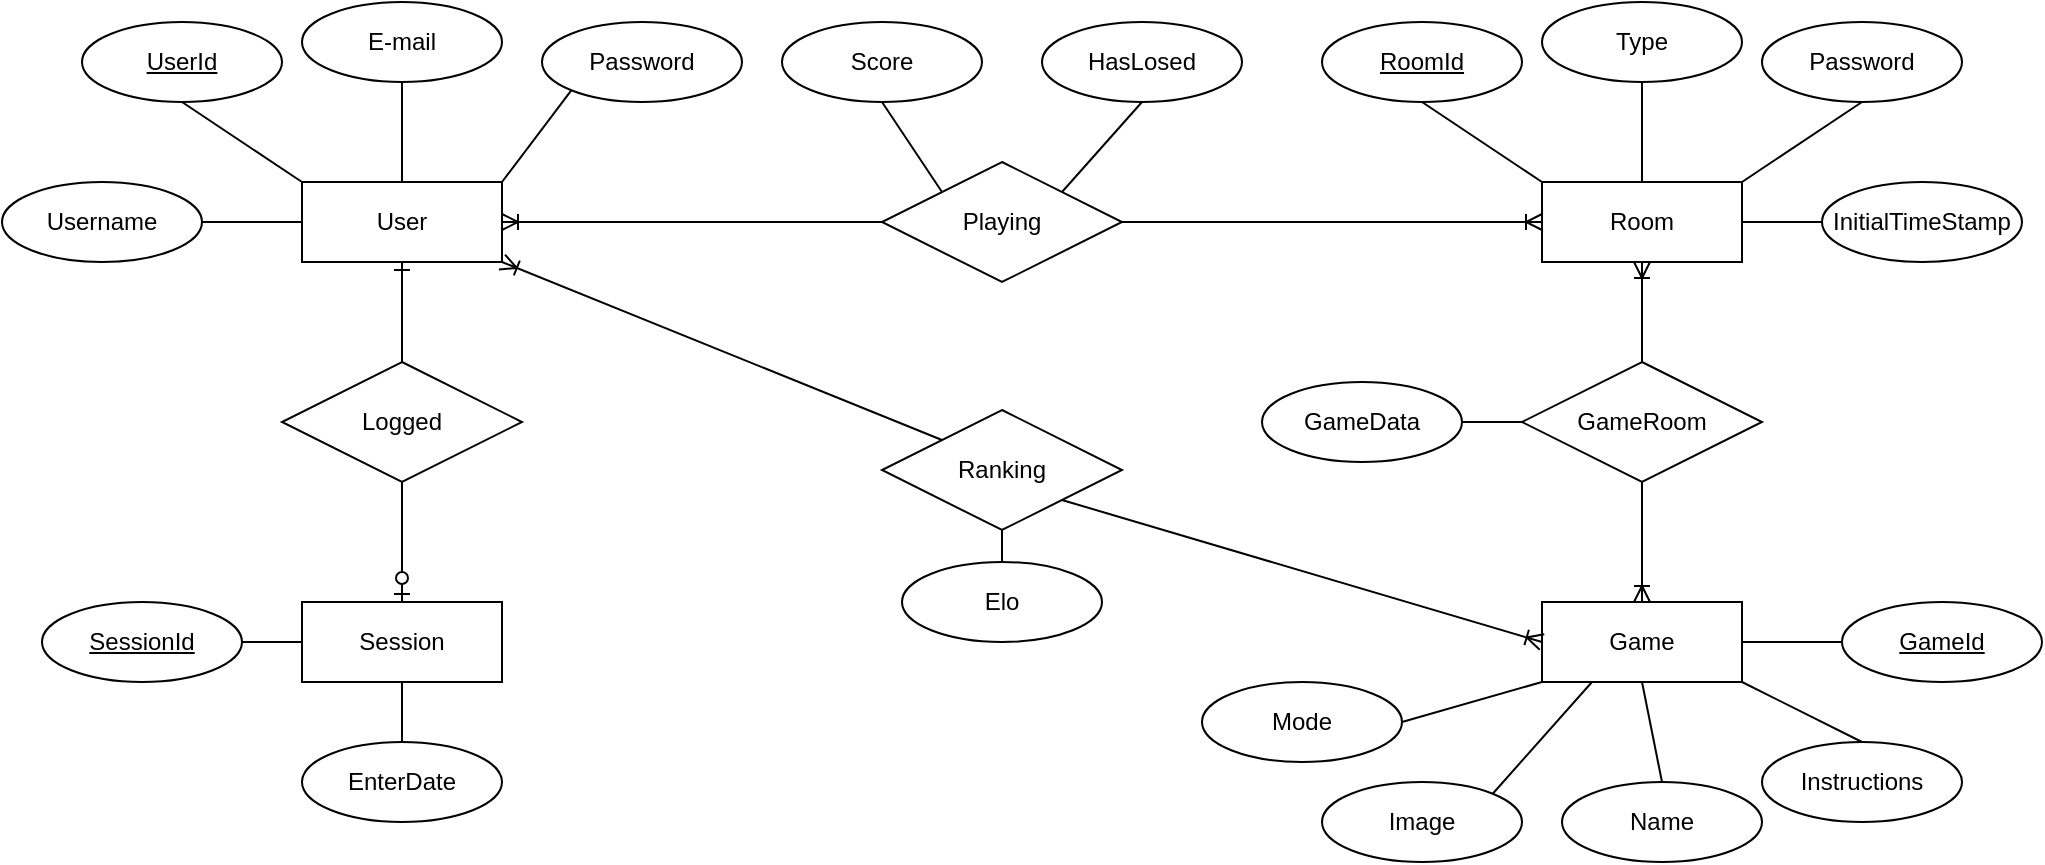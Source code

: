 <mxfile>
    <diagram id="vuNfaqXF0Dl_XcQy8LEj" name="Page-1">
        <mxGraphModel dx="342" dy="549" grid="1" gridSize="10" guides="1" tooltips="1" connect="1" arrows="1" fold="1" page="1" pageScale="1" pageWidth="1169" pageHeight="827" math="0" shadow="0">
            <root>
                <mxCell id="0"/>
                <mxCell id="1" parent="0"/>
                <mxCell id="2" value="Game" style="whiteSpace=wrap;html=1;align=center;" parent="1" vertex="1">
                    <mxGeometry x="870" y="450" width="100" height="40" as="geometry"/>
                </mxCell>
                <mxCell id="3" value="User" style="whiteSpace=wrap;html=1;align=center;" parent="1" vertex="1">
                    <mxGeometry x="250" y="240" width="100" height="40" as="geometry"/>
                </mxCell>
                <mxCell id="4" value="Session" style="whiteSpace=wrap;html=1;align=center;" parent="1" vertex="1">
                    <mxGeometry x="250" y="450" width="100" height="40" as="geometry"/>
                </mxCell>
                <mxCell id="5" value="UserId" style="ellipse;whiteSpace=wrap;html=1;align=center;fontStyle=4;" parent="1" vertex="1">
                    <mxGeometry x="140" y="160" width="100" height="40" as="geometry"/>
                </mxCell>
                <mxCell id="7" value="" style="endArrow=none;html=1;rounded=0;entryX=0;entryY=0;entryDx=0;entryDy=0;exitX=0.5;exitY=1;exitDx=0;exitDy=0;" parent="1" source="5" target="3" edge="1">
                    <mxGeometry relative="1" as="geometry">
                        <mxPoint x="120" y="330" as="sourcePoint"/>
                        <mxPoint x="280" y="330" as="targetPoint"/>
                    </mxGeometry>
                </mxCell>
                <mxCell id="9" value="E-mail" style="ellipse;whiteSpace=wrap;html=1;align=center;" parent="1" vertex="1">
                    <mxGeometry x="250" y="150" width="100" height="40" as="geometry"/>
                </mxCell>
                <mxCell id="10" value="" style="endArrow=none;html=1;rounded=0;entryX=0.5;entryY=1;entryDx=0;entryDy=0;exitX=0.5;exitY=0;exitDx=0;exitDy=0;" parent="1" source="3" target="9" edge="1">
                    <mxGeometry relative="1" as="geometry">
                        <mxPoint x="260" y="350" as="sourcePoint"/>
                        <mxPoint x="420" y="350" as="targetPoint"/>
                    </mxGeometry>
                </mxCell>
                <mxCell id="11" value="Password" style="ellipse;whiteSpace=wrap;html=1;align=center;" parent="1" vertex="1">
                    <mxGeometry x="370" y="160" width="100" height="40" as="geometry"/>
                </mxCell>
                <mxCell id="12" value="" style="endArrow=none;html=1;rounded=0;entryX=0;entryY=1;entryDx=0;entryDy=0;exitX=1;exitY=0;exitDx=0;exitDy=0;" parent="1" source="3" target="11" edge="1">
                    <mxGeometry relative="1" as="geometry">
                        <mxPoint x="330" y="290" as="sourcePoint"/>
                        <mxPoint x="390" y="330" as="targetPoint"/>
                    </mxGeometry>
                </mxCell>
                <mxCell id="15" value="Logged" style="shape=rhombus;perimeter=rhombusPerimeter;whiteSpace=wrap;html=1;align=center;" parent="1" vertex="1">
                    <mxGeometry x="240" y="330" width="120" height="60" as="geometry"/>
                </mxCell>
                <mxCell id="19" value="" style="fontSize=12;html=1;endArrow=ERone;endFill=1;entryX=0.5;entryY=1;entryDx=0;entryDy=0;exitX=0.5;exitY=0;exitDx=0;exitDy=0;" parent="1" source="15" target="3" edge="1">
                    <mxGeometry width="100" height="100" relative="1" as="geometry">
                        <mxPoint x="510" y="510" as="sourcePoint"/>
                        <mxPoint x="610" y="410" as="targetPoint"/>
                    </mxGeometry>
                </mxCell>
                <mxCell id="20" value="" style="fontSize=12;html=1;endArrow=ERzeroToOne;endFill=1;exitX=0.5;exitY=1;exitDx=0;exitDy=0;entryX=0.5;entryY=0;entryDx=0;entryDy=0;" parent="1" source="15" target="4" edge="1">
                    <mxGeometry width="100" height="100" relative="1" as="geometry">
                        <mxPoint x="490" y="520" as="sourcePoint"/>
                        <mxPoint x="590" y="420" as="targetPoint"/>
                    </mxGeometry>
                </mxCell>
                <mxCell id="21" value="SessionId" style="ellipse;whiteSpace=wrap;html=1;align=center;fontStyle=4;" parent="1" vertex="1">
                    <mxGeometry x="120" y="450" width="100" height="40" as="geometry"/>
                </mxCell>
                <mxCell id="22" value="" style="endArrow=none;html=1;rounded=0;entryX=0;entryY=0.5;entryDx=0;entryDy=0;exitX=1;exitY=0.5;exitDx=0;exitDy=0;" parent="1" source="21" target="4" edge="1">
                    <mxGeometry relative="1" as="geometry">
                        <mxPoint x="200" y="210" as="sourcePoint"/>
                        <mxPoint x="260" y="250" as="targetPoint"/>
                    </mxGeometry>
                </mxCell>
                <mxCell id="23" value="EnterDate" style="ellipse;whiteSpace=wrap;html=1;align=center;" parent="1" vertex="1">
                    <mxGeometry x="250" y="520" width="100" height="40" as="geometry"/>
                </mxCell>
                <mxCell id="24" value="" style="endArrow=none;html=1;rounded=0;entryX=0.5;entryY=1;entryDx=0;entryDy=0;exitX=0.5;exitY=0;exitDx=0;exitDy=0;" parent="1" source="23" target="4" edge="1">
                    <mxGeometry relative="1" as="geometry">
                        <mxPoint x="419.5" y="600" as="sourcePoint"/>
                        <mxPoint x="419.5" y="550" as="targetPoint"/>
                    </mxGeometry>
                </mxCell>
                <mxCell id="25" value="Room" style="whiteSpace=wrap;html=1;align=center;" parent="1" vertex="1">
                    <mxGeometry x="870" y="240" width="100" height="40" as="geometry"/>
                </mxCell>
                <mxCell id="27" value="Playing" style="shape=rhombus;perimeter=rhombusPerimeter;whiteSpace=wrap;html=1;align=center;" parent="1" vertex="1">
                    <mxGeometry x="540" y="230" width="120" height="60" as="geometry"/>
                </mxCell>
                <mxCell id="28" value="" style="fontSize=12;html=1;endArrow=ERoneToMany;entryX=1;entryY=0.5;entryDx=0;entryDy=0;exitX=0;exitY=0.5;exitDx=0;exitDy=0;" parent="1" source="27" target="3" edge="1">
                    <mxGeometry width="100" height="100" relative="1" as="geometry">
                        <mxPoint x="550" y="690" as="sourcePoint"/>
                        <mxPoint x="650" y="590" as="targetPoint"/>
                    </mxGeometry>
                </mxCell>
                <mxCell id="30" value="RoomId" style="ellipse;whiteSpace=wrap;html=1;align=center;fontStyle=4;" parent="1" vertex="1">
                    <mxGeometry x="760" y="160" width="100" height="40" as="geometry"/>
                </mxCell>
                <mxCell id="31" value="" style="endArrow=none;html=1;rounded=0;entryX=0.5;entryY=1;entryDx=0;entryDy=0;exitX=0;exitY=0;exitDx=0;exitDy=0;" parent="1" source="25" target="30" edge="1">
                    <mxGeometry relative="1" as="geometry">
                        <mxPoint x="570" y="250" as="sourcePoint"/>
                        <mxPoint x="604.645" y="204.142" as="targetPoint"/>
                    </mxGeometry>
                </mxCell>
                <mxCell id="33" value="Type" style="ellipse;whiteSpace=wrap;html=1;align=center;" parent="1" vertex="1">
                    <mxGeometry x="870" y="150" width="100" height="40" as="geometry"/>
                </mxCell>
                <mxCell id="34" value="" style="endArrow=none;html=1;rounded=0;entryX=0.5;entryY=1;entryDx=0;entryDy=0;exitX=0.5;exitY=0;exitDx=0;exitDy=0;" parent="1" source="25" target="33" edge="1">
                    <mxGeometry relative="1" as="geometry">
                        <mxPoint x="880" y="250" as="sourcePoint"/>
                        <mxPoint x="820" y="210" as="targetPoint"/>
                    </mxGeometry>
                </mxCell>
                <mxCell id="35" value="Password" style="ellipse;whiteSpace=wrap;html=1;align=center;" parent="1" vertex="1">
                    <mxGeometry x="980" y="160" width="100" height="40" as="geometry"/>
                </mxCell>
                <mxCell id="36" value="" style="endArrow=none;html=1;rounded=0;entryX=0.5;entryY=1;entryDx=0;entryDy=0;exitX=1;exitY=0;exitDx=0;exitDy=0;" parent="1" source="25" target="35" edge="1">
                    <mxGeometry relative="1" as="geometry">
                        <mxPoint x="930" y="250" as="sourcePoint"/>
                        <mxPoint x="930" y="200" as="targetPoint"/>
                    </mxGeometry>
                </mxCell>
                <mxCell id="40" value="GameId" style="ellipse;whiteSpace=wrap;html=1;align=center;fontStyle=4;" parent="1" vertex="1">
                    <mxGeometry x="1020" y="450" width="100" height="40" as="geometry"/>
                </mxCell>
                <mxCell id="41" value="Mode" style="ellipse;whiteSpace=wrap;html=1;align=center;" parent="1" vertex="1">
                    <mxGeometry x="700" y="490" width="100" height="40" as="geometry"/>
                </mxCell>
                <mxCell id="42" value="Username" style="ellipse;whiteSpace=wrap;html=1;align=center;" parent="1" vertex="1">
                    <mxGeometry x="100" y="240" width="100" height="40" as="geometry"/>
                </mxCell>
                <mxCell id="43" value="" style="endArrow=none;html=1;rounded=0;entryX=0;entryY=0.5;entryDx=0;entryDy=0;exitX=1;exitY=0.5;exitDx=0;exitDy=0;" parent="1" source="42" target="3" edge="1">
                    <mxGeometry relative="1" as="geometry">
                        <mxPoint x="200" y="270" as="sourcePoint"/>
                        <mxPoint x="260" y="270" as="targetPoint"/>
                    </mxGeometry>
                </mxCell>
                <mxCell id="44" value="Name" style="ellipse;whiteSpace=wrap;html=1;align=center;" parent="1" vertex="1">
                    <mxGeometry x="880" y="540" width="100" height="40" as="geometry"/>
                </mxCell>
                <mxCell id="45" value="Instructions" style="ellipse;whiteSpace=wrap;html=1;align=center;" parent="1" vertex="1">
                    <mxGeometry x="980" y="520" width="100" height="40" as="geometry"/>
                </mxCell>
                <mxCell id="46" value="" style="endArrow=none;html=1;rounded=0;entryX=1;entryY=0.5;entryDx=0;entryDy=0;exitX=0;exitY=0.5;exitDx=0;exitDy=0;" parent="1" source="40" target="2" edge="1">
                    <mxGeometry relative="1" as="geometry">
                        <mxPoint x="880" y="250" as="sourcePoint"/>
                        <mxPoint x="820" y="210" as="targetPoint"/>
                    </mxGeometry>
                </mxCell>
                <mxCell id="47" value="" style="endArrow=none;html=1;rounded=0;entryX=1;entryY=0.5;entryDx=0;entryDy=0;exitX=0;exitY=1;exitDx=0;exitDy=0;" parent="1" source="2" target="41" edge="1">
                    <mxGeometry relative="1" as="geometry">
                        <mxPoint x="860" y="500" as="sourcePoint"/>
                        <mxPoint x="840" y="480" as="targetPoint"/>
                    </mxGeometry>
                </mxCell>
                <mxCell id="48" value="" style="endArrow=none;html=1;rounded=0;entryX=0.5;entryY=0;entryDx=0;entryDy=0;exitX=0.5;exitY=1;exitDx=0;exitDy=0;" parent="1" source="2" target="44" edge="1">
                    <mxGeometry relative="1" as="geometry">
                        <mxPoint x="880" y="500" as="sourcePoint"/>
                        <mxPoint x="855.355" y="535.858" as="targetPoint"/>
                    </mxGeometry>
                </mxCell>
                <mxCell id="49" value="" style="endArrow=none;html=1;rounded=0;entryX=0.5;entryY=0;entryDx=0;entryDy=0;exitX=1;exitY=1;exitDx=0;exitDy=0;" parent="1" source="2" target="45" edge="1">
                    <mxGeometry relative="1" as="geometry">
                        <mxPoint x="880" y="500" as="sourcePoint"/>
                        <mxPoint x="820" y="530" as="targetPoint"/>
                    </mxGeometry>
                </mxCell>
                <mxCell id="50" value="Ranking" style="shape=rhombus;perimeter=rhombusPerimeter;whiteSpace=wrap;html=1;align=center;" parent="1" vertex="1">
                    <mxGeometry x="540" y="354" width="120" height="60" as="geometry"/>
                </mxCell>
                <mxCell id="51" value="GameRoom" style="shape=rhombus;perimeter=rhombusPerimeter;whiteSpace=wrap;html=1;align=center;" parent="1" vertex="1">
                    <mxGeometry x="860" y="330" width="120" height="60" as="geometry"/>
                </mxCell>
                <mxCell id="53" value="" style="fontSize=12;html=1;endArrow=ERoneToMany;entryX=0.5;entryY=0;entryDx=0;entryDy=0;exitX=0.5;exitY=1;exitDx=0;exitDy=0;" parent="1" source="51" target="2" edge="1">
                    <mxGeometry width="100" height="100" relative="1" as="geometry">
                        <mxPoint x="480" y="660" as="sourcePoint"/>
                        <mxPoint x="580" y="560" as="targetPoint"/>
                    </mxGeometry>
                </mxCell>
                <mxCell id="54" value="" style="fontSize=12;html=1;endArrow=ERoneToMany;entryX=0.5;entryY=1;entryDx=0;entryDy=0;exitX=0.5;exitY=0;exitDx=0;exitDy=0;" parent="1" source="51" target="25" edge="1">
                    <mxGeometry width="100" height="100" relative="1" as="geometry">
                        <mxPoint x="540" y="680" as="sourcePoint"/>
                        <mxPoint x="640" y="580" as="targetPoint"/>
                    </mxGeometry>
                </mxCell>
                <mxCell id="55" value="InitialTimeStamp" style="ellipse;whiteSpace=wrap;html=1;align=center;" parent="1" vertex="1">
                    <mxGeometry x="1010" y="240" width="100" height="40" as="geometry"/>
                </mxCell>
                <mxCell id="56" value="" style="endArrow=none;html=1;rounded=0;entryX=1;entryY=0.5;entryDx=0;entryDy=0;exitX=0;exitY=0.5;exitDx=0;exitDy=0;" parent="1" source="55" target="25" edge="1">
                    <mxGeometry relative="1" as="geometry">
                        <mxPoint x="1030" y="480" as="sourcePoint"/>
                        <mxPoint x="980" y="480" as="targetPoint"/>
                    </mxGeometry>
                </mxCell>
                <mxCell id="59" value="Score" style="ellipse;whiteSpace=wrap;html=1;align=center;" parent="1" vertex="1">
                    <mxGeometry x="490" y="160" width="100" height="40" as="geometry"/>
                </mxCell>
                <mxCell id="61" value="" style="endArrow=none;html=1;rounded=0;entryX=0.5;entryY=1;entryDx=0;entryDy=0;exitX=0;exitY=0;exitDx=0;exitDy=0;" parent="1" source="27" target="59" edge="1">
                    <mxGeometry relative="1" as="geometry">
                        <mxPoint x="880" y="250" as="sourcePoint"/>
                        <mxPoint x="820" y="210" as="targetPoint"/>
                    </mxGeometry>
                </mxCell>
                <mxCell id="62" value="HasLosed" style="ellipse;whiteSpace=wrap;html=1;align=center;" parent="1" vertex="1">
                    <mxGeometry x="620" y="160" width="100" height="40" as="geometry"/>
                </mxCell>
                <mxCell id="63" value="" style="endArrow=none;html=1;rounded=0;entryX=0.5;entryY=1;entryDx=0;entryDy=0;exitX=1;exitY=0;exitDx=0;exitDy=0;" parent="1" source="27" target="62" edge="1">
                    <mxGeometry relative="1" as="geometry">
                        <mxPoint x="610" y="240" as="sourcePoint"/>
                        <mxPoint x="565" y="210" as="targetPoint"/>
                    </mxGeometry>
                </mxCell>
                <mxCell id="64" value="Elo" style="ellipse;whiteSpace=wrap;html=1;align=center;" parent="1" vertex="1">
                    <mxGeometry x="550" y="430" width="100" height="40" as="geometry"/>
                </mxCell>
                <mxCell id="66" value="" style="endArrow=none;html=1;rounded=0;entryX=0.5;entryY=0;entryDx=0;entryDy=0;exitX=0.5;exitY=1;exitDx=0;exitDy=0;" parent="1" source="50" target="64" edge="1">
                    <mxGeometry relative="1" as="geometry">
                        <mxPoint x="880" y="500" as="sourcePoint"/>
                        <mxPoint x="820" y="530" as="targetPoint"/>
                    </mxGeometry>
                </mxCell>
                <mxCell id="67" value="" style="fontSize=12;html=1;endArrow=ERoneToMany;entryX=0;entryY=0.5;entryDx=0;entryDy=0;exitX=1;exitY=0.5;exitDx=0;exitDy=0;" parent="1" source="27" target="25" edge="1">
                    <mxGeometry width="100" height="100" relative="1" as="geometry">
                        <mxPoint x="390" y="740" as="sourcePoint"/>
                        <mxPoint x="490" y="640" as="targetPoint"/>
                    </mxGeometry>
                </mxCell>
                <mxCell id="68" value="" style="fontSize=12;html=1;endArrow=ERoneToMany;entryX=1;entryY=1;entryDx=0;entryDy=0;exitX=0;exitY=0;exitDx=0;exitDy=0;" parent="1" source="50" target="3" edge="1">
                    <mxGeometry width="100" height="100" relative="1" as="geometry">
                        <mxPoint x="430" y="670" as="sourcePoint"/>
                        <mxPoint x="530" y="570" as="targetPoint"/>
                    </mxGeometry>
                </mxCell>
                <mxCell id="69" value="" style="fontSize=12;html=1;endArrow=ERoneToMany;entryX=0;entryY=0.5;entryDx=0;entryDy=0;exitX=1;exitY=1;exitDx=0;exitDy=0;" parent="1" source="50" target="2" edge="1">
                    <mxGeometry width="100" height="100" relative="1" as="geometry">
                        <mxPoint x="550" y="270" as="sourcePoint"/>
                        <mxPoint x="360" y="270" as="targetPoint"/>
                    </mxGeometry>
                </mxCell>
                <mxCell id="72" value="Image" style="ellipse;whiteSpace=wrap;html=1;align=center;" parent="1" vertex="1">
                    <mxGeometry x="760" y="540" width="100" height="40" as="geometry"/>
                </mxCell>
                <mxCell id="73" value="" style="endArrow=none;html=1;rounded=0;entryX=1;entryY=0;entryDx=0;entryDy=0;exitX=0.25;exitY=1;exitDx=0;exitDy=0;" parent="1" source="2" target="72" edge="1">
                    <mxGeometry relative="1" as="geometry">
                        <mxPoint x="880" y="500" as="sourcePoint"/>
                        <mxPoint x="810" y="520" as="targetPoint"/>
                    </mxGeometry>
                </mxCell>
                <mxCell id="74" value="GameData" style="ellipse;whiteSpace=wrap;html=1;align=center;" parent="1" vertex="1">
                    <mxGeometry x="730" y="340" width="100" height="40" as="geometry"/>
                </mxCell>
                <mxCell id="75" value="" style="endArrow=none;html=1;rounded=0;exitX=1;exitY=0.5;exitDx=0;exitDy=0;entryX=0;entryY=0.5;entryDx=0;entryDy=0;" parent="1" source="74" target="51" edge="1">
                    <mxGeometry relative="1" as="geometry">
                        <mxPoint x="1040" y="330" as="sourcePoint"/>
                        <mxPoint x="850" y="320" as="targetPoint"/>
                    </mxGeometry>
                </mxCell>
            </root>
        </mxGraphModel>
    </diagram>
</mxfile>